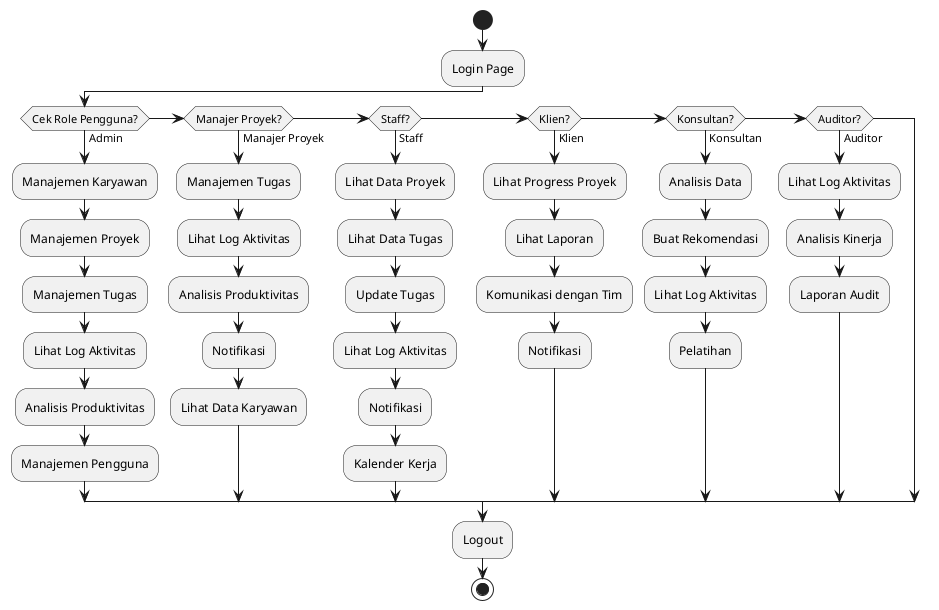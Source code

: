 @startuml
start

:Login Page;
if (Cek Role Pengguna?) then (Admin)
  :Manajemen Karyawan;
  :Manajemen Proyek;
  :Manajemen Tugas;
  :Lihat Log Aktivitas;
  :Analisis Produktivitas;
  :Manajemen Pengguna;
elseif (Manajer Proyek?) then (Manajer Proyek)
  :Manajemen Tugas;
  :Lihat Log Aktivitas;
  :Analisis Produktivitas;
  :Notifikasi;
  :Lihat Data Karyawan;
elseif (Staff?) then (Staff)
  :Lihat Data Proyek;
  :Lihat Data Tugas;
  :Update Tugas;
  :Lihat Log Aktivitas;
  :Notifikasi;
  :Kalender Kerja;
elseif (Klien?) then (Klien)
  :Lihat Progress Proyek;
  :Lihat Laporan;
  :Komunikasi dengan Tim;
  :Notifikasi;
elseif (Konsultan?) then (Konsultan)
  :Analisis Data;
  :Buat Rekomendasi;
  :Lihat Log Aktivitas;
  :Pelatihan;
elseif (Auditor?) then (Auditor)
  :Lihat Log Aktivitas;
  :Analisis Kinerja;
  :Laporan Audit;
endif

:Logout;
stop

@enduml